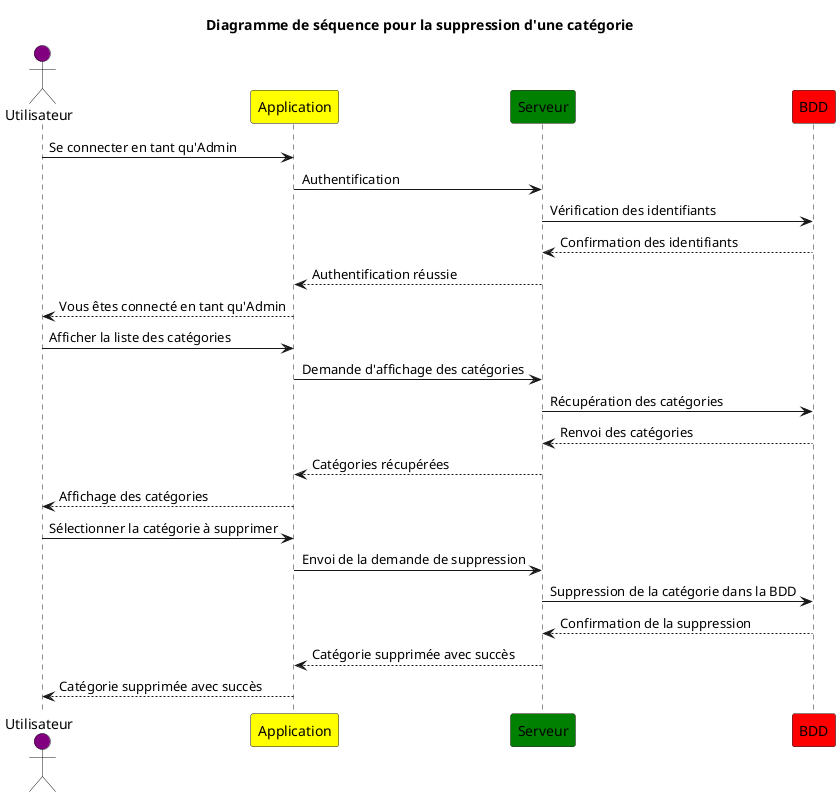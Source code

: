 @startuml SuppressionCategorie
title "Diagramme de séquence pour la suppression d'une catégorie"

actor Utilisateur as U #Purple 
participant Application as A #Yellow 
participant Serveur as S #Green 
participant BDD as Db #Red 

U -> A : Se connecter en tant qu'Admin
A -> S : Authentification 
S -> Db : Vérification des identifiants 
Db --> S : Confirmation des identifiants
S --> A : Authentification réussie
A --> U : Vous êtes connecté en tant qu'Admin
U -> A : Afficher la liste des catégories
A -> S : Demande d'affichage des catégories
S -> Db : Récupération des catégories
Db --> S : Renvoi des catégories
S --> A : Catégories récupérées
A --> U : Affichage des catégories
U -> A : Sélectionner la catégorie à supprimer
A -> S : Envoi de la demande de suppression
S -> Db : Suppression de la catégorie dans la BDD
Db --> S : Confirmation de la suppression
S --> A : Catégorie supprimée avec succès
A --> U : Catégorie supprimée avec succès

@enduml  